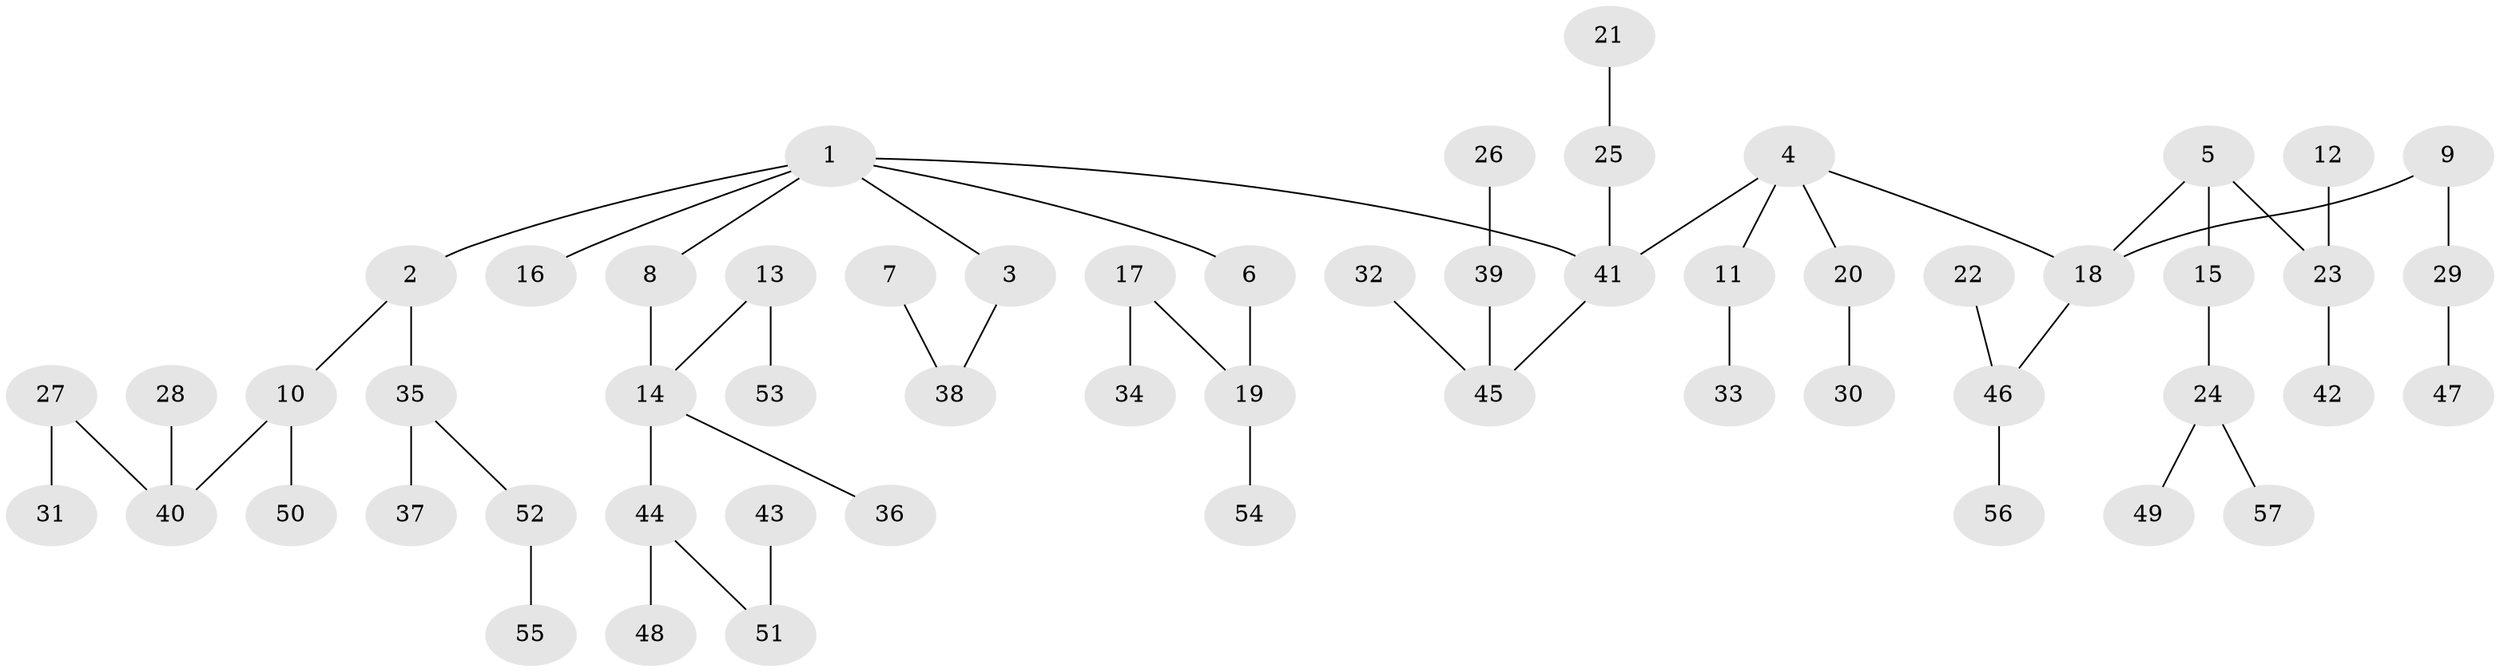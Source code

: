 // original degree distribution, {5: 0.031914893617021274, 6: 0.010638297872340425, 3: 0.11702127659574468, 4: 0.09574468085106383, 2: 0.2765957446808511, 1: 0.46808510638297873}
// Generated by graph-tools (version 1.1) at 2025/37/03/04/25 23:37:23]
// undirected, 57 vertices, 56 edges
graph export_dot {
  node [color=gray90,style=filled];
  1;
  2;
  3;
  4;
  5;
  6;
  7;
  8;
  9;
  10;
  11;
  12;
  13;
  14;
  15;
  16;
  17;
  18;
  19;
  20;
  21;
  22;
  23;
  24;
  25;
  26;
  27;
  28;
  29;
  30;
  31;
  32;
  33;
  34;
  35;
  36;
  37;
  38;
  39;
  40;
  41;
  42;
  43;
  44;
  45;
  46;
  47;
  48;
  49;
  50;
  51;
  52;
  53;
  54;
  55;
  56;
  57;
  1 -- 2 [weight=1.0];
  1 -- 3 [weight=1.0];
  1 -- 6 [weight=1.0];
  1 -- 8 [weight=1.0];
  1 -- 16 [weight=1.0];
  1 -- 41 [weight=1.0];
  2 -- 10 [weight=1.0];
  2 -- 35 [weight=1.0];
  3 -- 38 [weight=1.0];
  4 -- 11 [weight=1.0];
  4 -- 18 [weight=1.0];
  4 -- 20 [weight=1.0];
  4 -- 41 [weight=1.0];
  5 -- 15 [weight=1.0];
  5 -- 18 [weight=1.0];
  5 -- 23 [weight=1.0];
  6 -- 19 [weight=1.0];
  7 -- 38 [weight=1.0];
  8 -- 14 [weight=1.0];
  9 -- 18 [weight=1.0];
  9 -- 29 [weight=1.0];
  10 -- 40 [weight=1.0];
  10 -- 50 [weight=1.0];
  11 -- 33 [weight=1.0];
  12 -- 23 [weight=1.0];
  13 -- 14 [weight=1.0];
  13 -- 53 [weight=1.0];
  14 -- 36 [weight=1.0];
  14 -- 44 [weight=1.0];
  15 -- 24 [weight=1.0];
  17 -- 19 [weight=1.0];
  17 -- 34 [weight=1.0];
  18 -- 46 [weight=1.0];
  19 -- 54 [weight=1.0];
  20 -- 30 [weight=1.0];
  21 -- 25 [weight=1.0];
  22 -- 46 [weight=1.0];
  23 -- 42 [weight=1.0];
  24 -- 49 [weight=1.0];
  24 -- 57 [weight=1.0];
  25 -- 41 [weight=1.0];
  26 -- 39 [weight=1.0];
  27 -- 31 [weight=1.0];
  27 -- 40 [weight=1.0];
  28 -- 40 [weight=1.0];
  29 -- 47 [weight=1.0];
  32 -- 45 [weight=1.0];
  35 -- 37 [weight=1.0];
  35 -- 52 [weight=1.0];
  39 -- 45 [weight=1.0];
  41 -- 45 [weight=1.0];
  43 -- 51 [weight=1.0];
  44 -- 48 [weight=1.0];
  44 -- 51 [weight=1.0];
  46 -- 56 [weight=1.0];
  52 -- 55 [weight=1.0];
}
